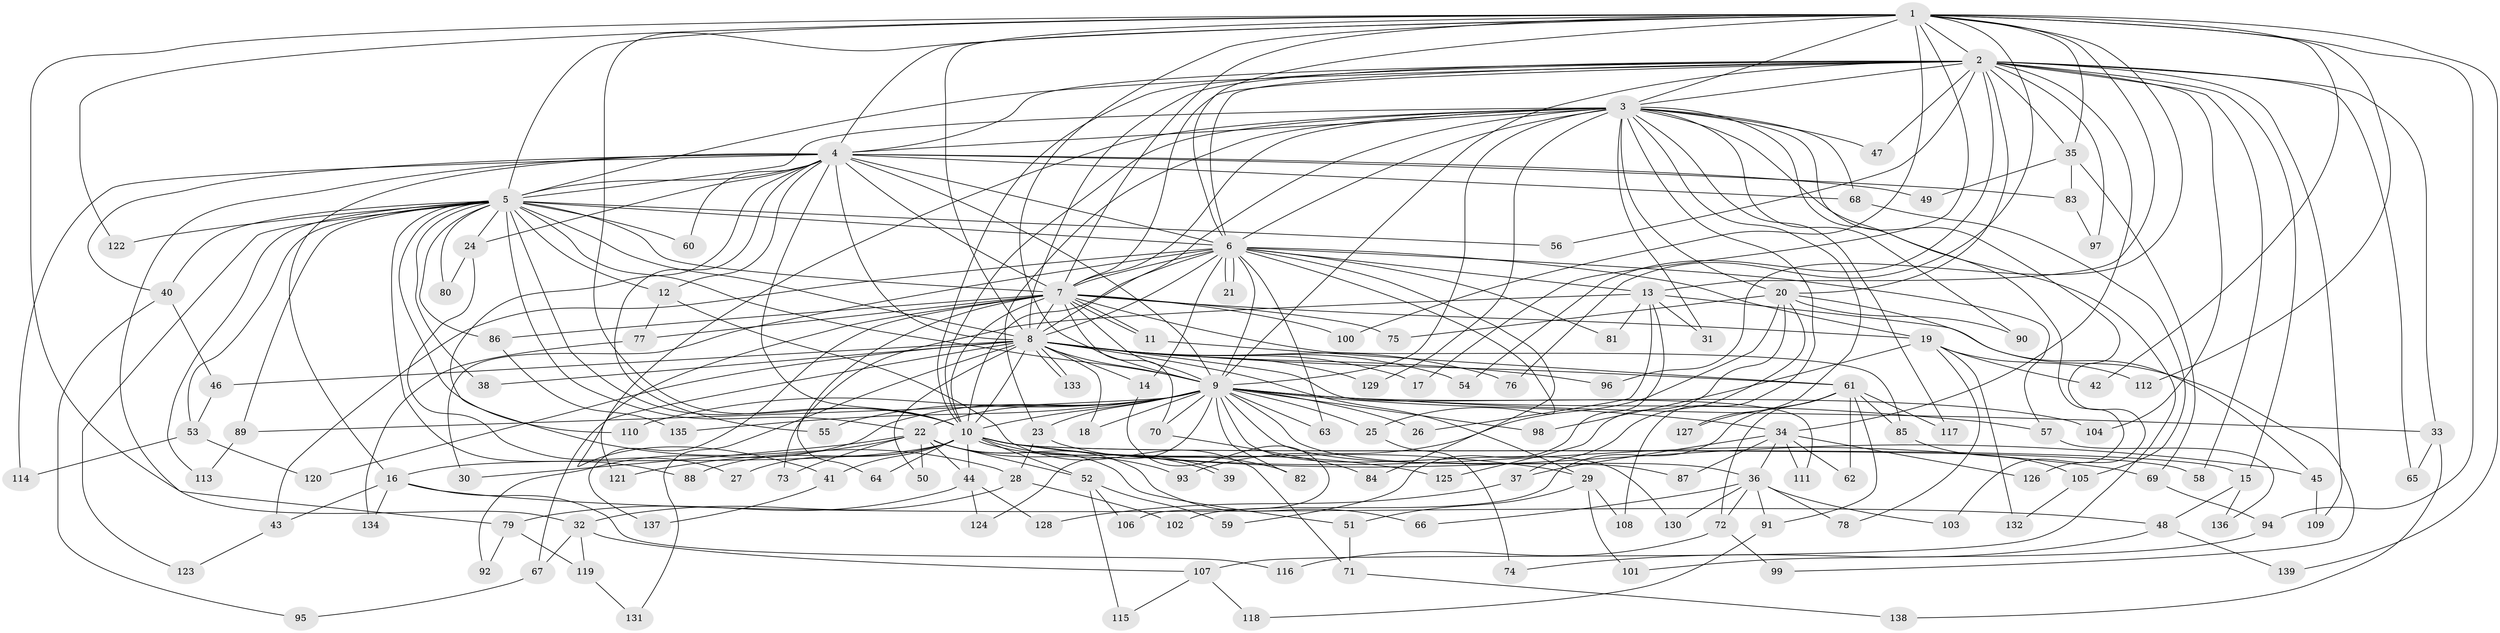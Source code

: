 // coarse degree distribution, {23: 0.017857142857142856, 19: 0.008928571428571428, 25: 0.008928571428571428, 35: 0.008928571428571428, 24: 0.017857142857142856, 17: 0.008928571428571428, 29: 0.008928571428571428, 4: 0.08035714285714286, 8: 0.008928571428571428, 3: 0.17857142857142858, 6: 0.008928571428571428, 2: 0.5446428571428571, 11: 0.008928571428571428, 13: 0.008928571428571428, 5: 0.044642857142857144, 9: 0.008928571428571428, 1: 0.026785714285714284}
// Generated by graph-tools (version 1.1) at 2025/23/03/03/25 07:23:36]
// undirected, 139 vertices, 303 edges
graph export_dot {
graph [start="1"]
  node [color=gray90,style=filled];
  1;
  2;
  3;
  4;
  5;
  6;
  7;
  8;
  9;
  10;
  11;
  12;
  13;
  14;
  15;
  16;
  17;
  18;
  19;
  20;
  21;
  22;
  23;
  24;
  25;
  26;
  27;
  28;
  29;
  30;
  31;
  32;
  33;
  34;
  35;
  36;
  37;
  38;
  39;
  40;
  41;
  42;
  43;
  44;
  45;
  46;
  47;
  48;
  49;
  50;
  51;
  52;
  53;
  54;
  55;
  56;
  57;
  58;
  59;
  60;
  61;
  62;
  63;
  64;
  65;
  66;
  67;
  68;
  69;
  70;
  71;
  72;
  73;
  74;
  75;
  76;
  77;
  78;
  79;
  80;
  81;
  82;
  83;
  84;
  85;
  86;
  87;
  88;
  89;
  90;
  91;
  92;
  93;
  94;
  95;
  96;
  97;
  98;
  99;
  100;
  101;
  102;
  103;
  104;
  105;
  106;
  107;
  108;
  109;
  110;
  111;
  112;
  113;
  114;
  115;
  116;
  117;
  118;
  119;
  120;
  121;
  122;
  123;
  124;
  125;
  126;
  127;
  128;
  129;
  130;
  131;
  132;
  133;
  134;
  135;
  136;
  137;
  138;
  139;
  1 -- 2;
  1 -- 3;
  1 -- 4;
  1 -- 5;
  1 -- 6;
  1 -- 7;
  1 -- 8;
  1 -- 9;
  1 -- 10;
  1 -- 13;
  1 -- 17;
  1 -- 32;
  1 -- 35;
  1 -- 42;
  1 -- 76;
  1 -- 94;
  1 -- 96;
  1 -- 100;
  1 -- 112;
  1 -- 122;
  1 -- 139;
  2 -- 3;
  2 -- 4;
  2 -- 5;
  2 -- 6;
  2 -- 7;
  2 -- 8;
  2 -- 9;
  2 -- 10;
  2 -- 15;
  2 -- 20;
  2 -- 33;
  2 -- 34;
  2 -- 35;
  2 -- 47;
  2 -- 54;
  2 -- 56;
  2 -- 58;
  2 -- 65;
  2 -- 97;
  2 -- 104;
  2 -- 109;
  3 -- 4;
  3 -- 5;
  3 -- 6;
  3 -- 7;
  3 -- 8;
  3 -- 9;
  3 -- 10;
  3 -- 20;
  3 -- 23;
  3 -- 31;
  3 -- 41;
  3 -- 47;
  3 -- 68;
  3 -- 90;
  3 -- 103;
  3 -- 107;
  3 -- 108;
  3 -- 117;
  3 -- 126;
  3 -- 127;
  3 -- 129;
  4 -- 5;
  4 -- 6;
  4 -- 7;
  4 -- 8;
  4 -- 9;
  4 -- 10;
  4 -- 12;
  4 -- 16;
  4 -- 24;
  4 -- 28;
  4 -- 40;
  4 -- 49;
  4 -- 55;
  4 -- 60;
  4 -- 68;
  4 -- 79;
  4 -- 83;
  4 -- 114;
  5 -- 6;
  5 -- 7;
  5 -- 8;
  5 -- 9;
  5 -- 10;
  5 -- 12;
  5 -- 22;
  5 -- 24;
  5 -- 38;
  5 -- 40;
  5 -- 53;
  5 -- 56;
  5 -- 60;
  5 -- 80;
  5 -- 86;
  5 -- 88;
  5 -- 89;
  5 -- 110;
  5 -- 113;
  5 -- 122;
  5 -- 123;
  6 -- 7;
  6 -- 8;
  6 -- 9;
  6 -- 10;
  6 -- 13;
  6 -- 14;
  6 -- 19;
  6 -- 21;
  6 -- 21;
  6 -- 25;
  6 -- 30;
  6 -- 43;
  6 -- 57;
  6 -- 63;
  6 -- 81;
  6 -- 84;
  7 -- 8;
  7 -- 9;
  7 -- 10;
  7 -- 11;
  7 -- 11;
  7 -- 19;
  7 -- 64;
  7 -- 70;
  7 -- 75;
  7 -- 77;
  7 -- 85;
  7 -- 86;
  7 -- 100;
  7 -- 121;
  7 -- 137;
  8 -- 9;
  8 -- 10;
  8 -- 14;
  8 -- 17;
  8 -- 18;
  8 -- 29;
  8 -- 38;
  8 -- 46;
  8 -- 50;
  8 -- 54;
  8 -- 61;
  8 -- 67;
  8 -- 76;
  8 -- 96;
  8 -- 111;
  8 -- 120;
  8 -- 129;
  8 -- 131;
  8 -- 133;
  8 -- 133;
  9 -- 10;
  9 -- 18;
  9 -- 22;
  9 -- 23;
  9 -- 25;
  9 -- 26;
  9 -- 33;
  9 -- 34;
  9 -- 36;
  9 -- 55;
  9 -- 57;
  9 -- 63;
  9 -- 70;
  9 -- 82;
  9 -- 87;
  9 -- 89;
  9 -- 92;
  9 -- 98;
  9 -- 104;
  9 -- 110;
  9 -- 124;
  9 -- 130;
  9 -- 135;
  10 -- 15;
  10 -- 16;
  10 -- 27;
  10 -- 29;
  10 -- 39;
  10 -- 39;
  10 -- 41;
  10 -- 44;
  10 -- 45;
  10 -- 52;
  10 -- 58;
  10 -- 64;
  10 -- 69;
  10 -- 88;
  10 -- 125;
  11 -- 61;
  12 -- 71;
  12 -- 77;
  13 -- 26;
  13 -- 31;
  13 -- 59;
  13 -- 73;
  13 -- 81;
  13 -- 99;
  14 -- 106;
  15 -- 48;
  15 -- 136;
  16 -- 43;
  16 -- 48;
  16 -- 116;
  16 -- 134;
  19 -- 42;
  19 -- 78;
  19 -- 98;
  19 -- 112;
  19 -- 132;
  20 -- 37;
  20 -- 45;
  20 -- 75;
  20 -- 90;
  20 -- 93;
  20 -- 125;
  22 -- 30;
  22 -- 44;
  22 -- 50;
  22 -- 51;
  22 -- 52;
  22 -- 66;
  22 -- 73;
  22 -- 93;
  22 -- 121;
  23 -- 28;
  23 -- 82;
  24 -- 27;
  24 -- 80;
  25 -- 74;
  28 -- 32;
  28 -- 102;
  29 -- 51;
  29 -- 101;
  29 -- 108;
  32 -- 67;
  32 -- 107;
  32 -- 119;
  33 -- 65;
  33 -- 138;
  34 -- 36;
  34 -- 37;
  34 -- 62;
  34 -- 87;
  34 -- 111;
  34 -- 126;
  35 -- 49;
  35 -- 69;
  35 -- 83;
  36 -- 66;
  36 -- 72;
  36 -- 78;
  36 -- 91;
  36 -- 103;
  36 -- 130;
  37 -- 128;
  40 -- 46;
  40 -- 95;
  41 -- 137;
  43 -- 123;
  44 -- 79;
  44 -- 124;
  44 -- 128;
  45 -- 109;
  46 -- 53;
  48 -- 74;
  48 -- 139;
  51 -- 71;
  52 -- 59;
  52 -- 106;
  52 -- 115;
  53 -- 114;
  53 -- 120;
  57 -- 136;
  61 -- 62;
  61 -- 72;
  61 -- 85;
  61 -- 91;
  61 -- 102;
  61 -- 117;
  61 -- 127;
  67 -- 95;
  68 -- 105;
  69 -- 94;
  70 -- 84;
  71 -- 138;
  72 -- 99;
  72 -- 116;
  77 -- 134;
  79 -- 92;
  79 -- 119;
  83 -- 97;
  85 -- 105;
  86 -- 135;
  89 -- 113;
  91 -- 118;
  94 -- 101;
  105 -- 132;
  107 -- 115;
  107 -- 118;
  119 -- 131;
}
